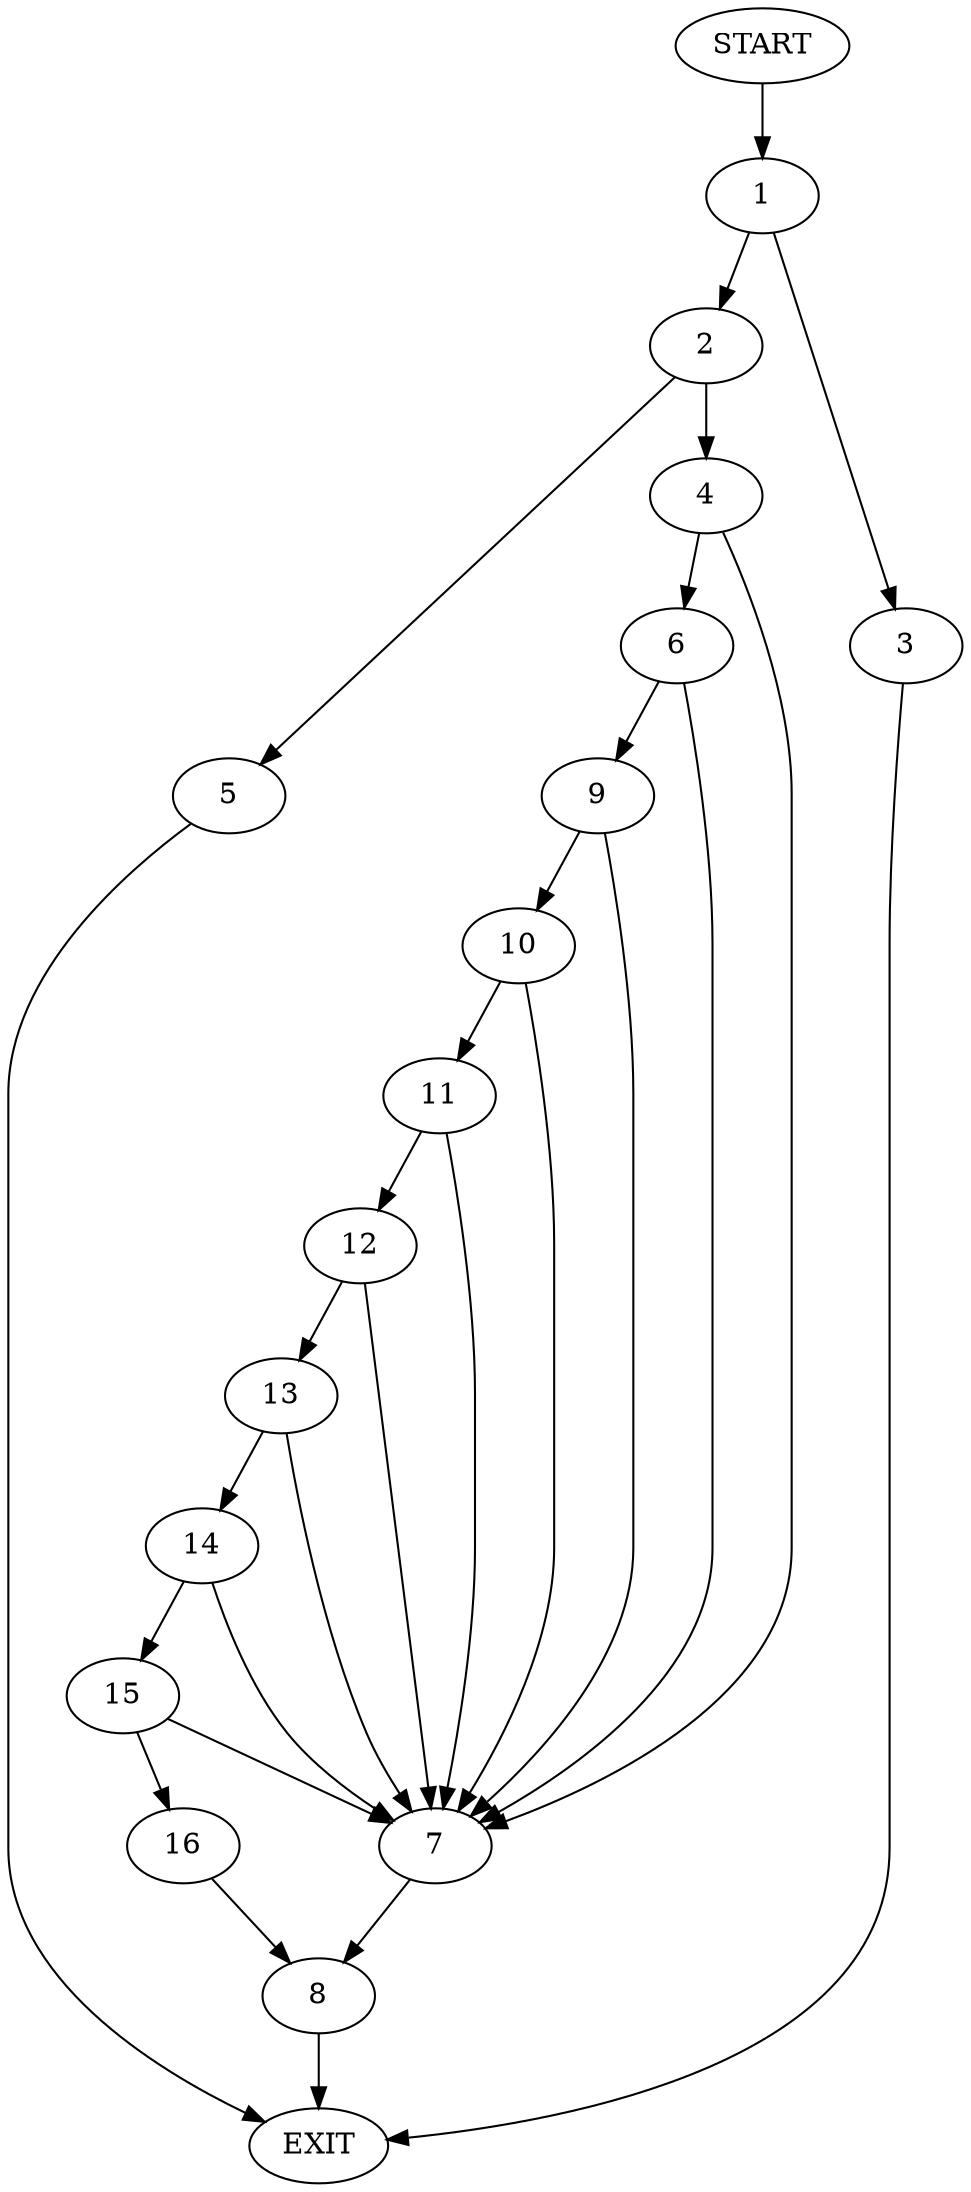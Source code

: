 digraph {
0 [label="START"]
17 [label="EXIT"]
0 -> 1
1 -> 2
1 -> 3
3 -> 17
2 -> 4
2 -> 5
4 -> 6
4 -> 7
5 -> 17
7 -> 8
6 -> 9
6 -> 7
9 -> 10
9 -> 7
10 -> 11
10 -> 7
11 -> 12
11 -> 7
12 -> 13
12 -> 7
13 -> 14
13 -> 7
14 -> 7
14 -> 15
15 -> 16
15 -> 7
16 -> 8
8 -> 17
}
